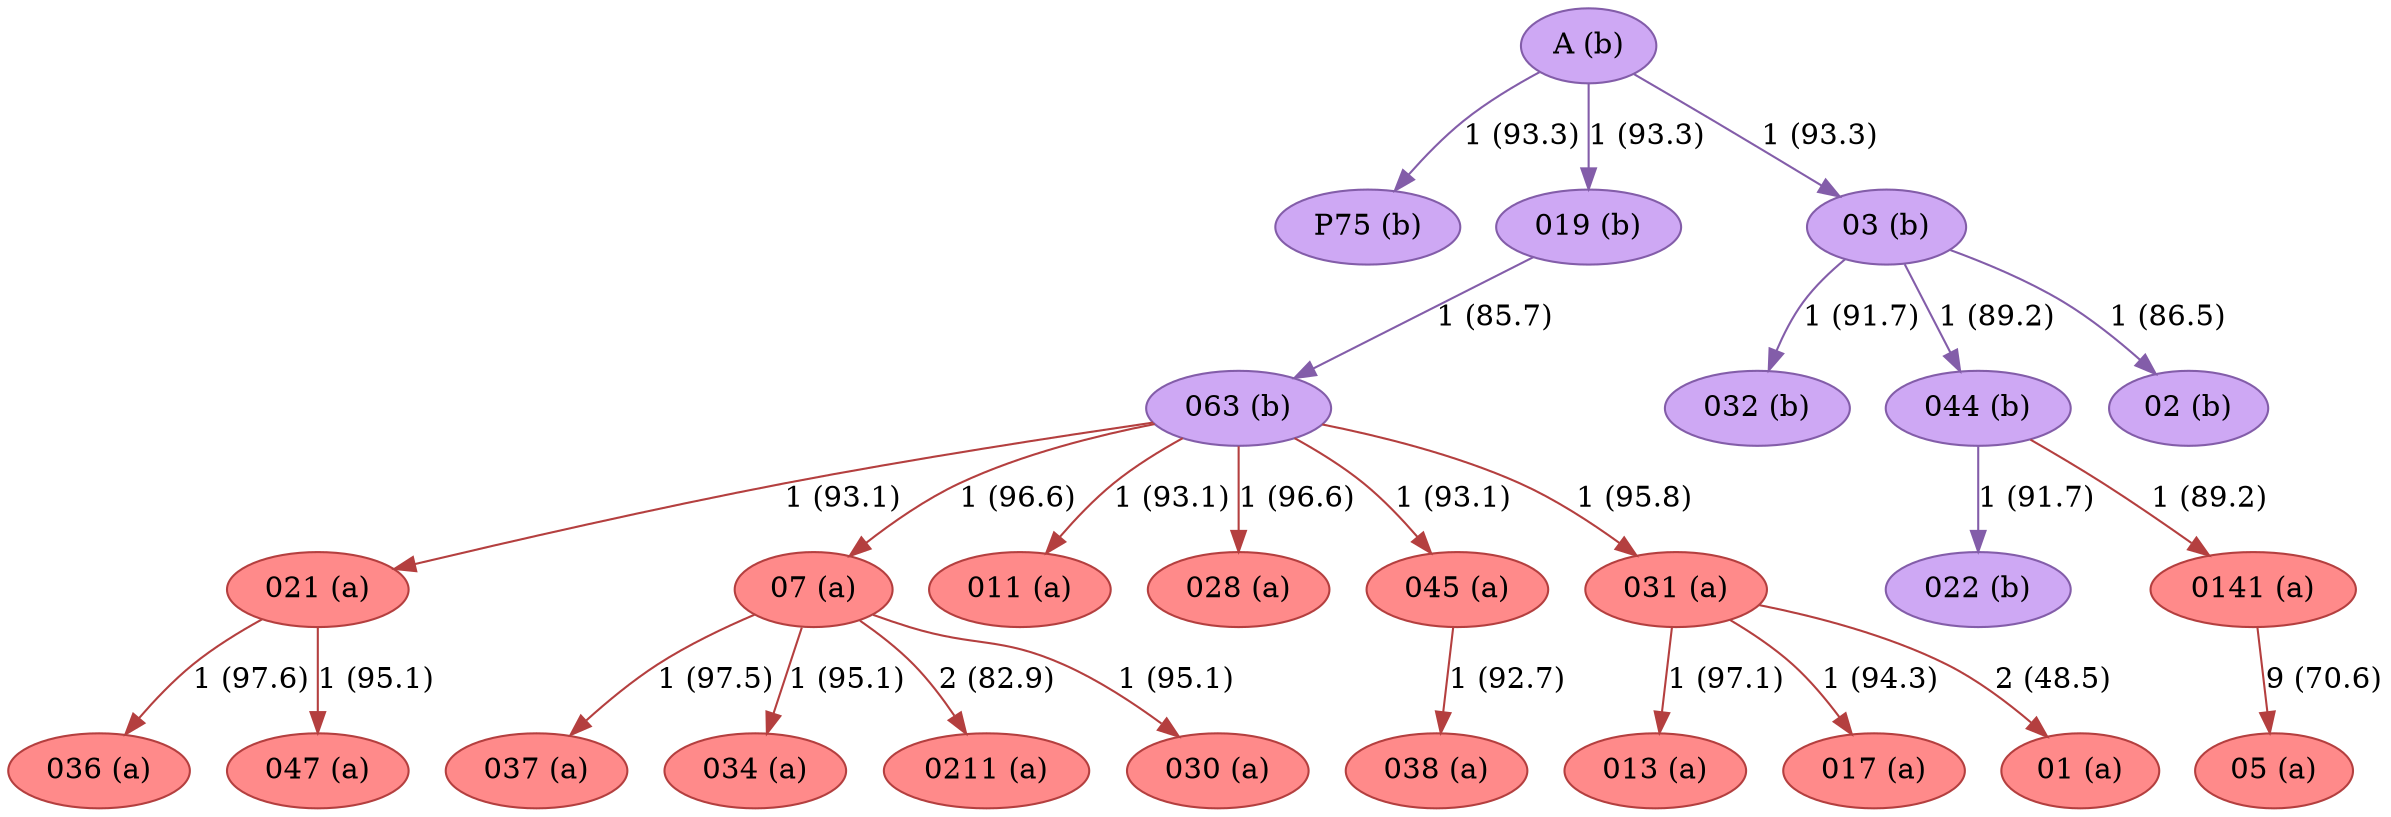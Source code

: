 strict digraph G {
"013 (a)" [fillcolor="#FF8A8A", color="#b43f3f", style=filled];
"017 (a)" [fillcolor="#FF8A8A", color="#b43f3f", style=filled];
"021 (a)" [fillcolor="#FF8A8A", color="#b43f3f", style=filled];
"037 (a)" [fillcolor="#FF8A8A", color="#b43f3f", style=filled];
"05 (a)" [fillcolor="#FF8A8A", color="#b43f3f", style=filled];
"036 (a)" [fillcolor="#FF8A8A", color="#b43f3f", style=filled];
"07 (a)" [fillcolor="#FF8A8A", color="#b43f3f", style=filled];
"022 (b)" [fillcolor="#CEA8F4", color="#835da9", style=filled];
"034 (a)" [fillcolor="#FF8A8A", color="#b43f3f", style=filled];
"0141 (a)" [fillcolor="#FF8A8A", color="#b43f3f", style=filled];
"0211 (a)" [fillcolor="#FF8A8A", color="#b43f3f", style=filled];
"01 (a)" [fillcolor="#FF8A8A", color="#b43f3f", style=filled];
"032 (b)" [fillcolor="#CEA8F4", color="#835da9", style=filled];
"044 (b)" [fillcolor="#CEA8F4", color="#835da9", style=filled];
"011 (a)" [fillcolor="#FF8A8A", color="#b43f3f", style=filled];
"038 (a)" [fillcolor="#FF8A8A", color="#b43f3f", style=filled];
"030 (a)" [fillcolor="#FF8A8A", color="#b43f3f", style=filled];
"028 (a)" [fillcolor="#FF8A8A", color="#b43f3f", style=filled];
"A (b)" [fillcolor="#CEA8F4", color="#835da9", style=filled];
"P75 (b)" [fillcolor="#CEA8F4", color="#835da9", style=filled];
"045 (a)" [fillcolor="#FF8A8A", color="#b43f3f", style=filled];
"019 (b)" [fillcolor="#CEA8F4", color="#835da9", style=filled];
"063 (b)" [fillcolor="#CEA8F4", color="#835da9", style=filled];
"047 (a)" [fillcolor="#FF8A8A", color="#b43f3f", style=filled];
"02 (b)" [fillcolor="#CEA8F4", color="#835da9", style=filled];
"03 (b)" [fillcolor="#CEA8F4", color="#835da9", style=filled];
"031 (a)" [fillcolor="#FF8A8A", color="#b43f3f", style=filled];
"021 (a)" -> "036 (a)"  [color="#b43f3f", label="1 (97.6)"];
"021 (a)" -> "047 (a)"  [color="#b43f3f", label="1 (95.1)"];
"07 (a)" -> "030 (a)"  [color="#b43f3f", label="1 (95.1)"];
"07 (a)" -> "034 (a)"  [color="#b43f3f", label="1 (95.1)"];
"07 (a)" -> "0211 (a)"  [color="#b43f3f", label="2 (82.9)"];
"07 (a)" -> "037 (a)"  [color="#b43f3f", label="1 (97.5)"];
"0141 (a)" -> "05 (a)"  [color="#b43f3f", label="9 (70.6)"];
"044 (b)" -> "0141 (a)"  [color="#b43f3f", label="1 (89.2)"];
"044 (b)" -> "022 (b)"  [color="#835da9", label="1 (91.7)"];
"A (b)" -> "03 (b)"  [color="#835da9", label="1 (93.3)"];
"A (b)" -> "P75 (b)"  [color="#835da9", label="1 (93.3)"];
"A (b)" -> "019 (b)"  [color="#835da9", label="1 (93.3)"];
"045 (a)" -> "038 (a)"  [color="#b43f3f", label="1 (92.7)"];
"019 (b)" -> "063 (b)"  [color="#835da9", label="1 (85.7)"];
"063 (b)" -> "045 (a)"  [color="#b43f3f", label="1 (93.1)"];
"063 (b)" -> "028 (a)"  [color="#b43f3f", label="1 (96.6)"];
"063 (b)" -> "011 (a)"  [color="#b43f3f", label="1 (93.1)"];
"063 (b)" -> "07 (a)"  [color="#b43f3f", label="1 (96.6)"];
"063 (b)" -> "021 (a)"  [color="#b43f3f", label="1 (93.1)"];
"063 (b)" -> "031 (a)"  [color="#b43f3f", label="1 (95.8)"];
"03 (b)" -> "032 (b)"  [color="#835da9", label="1 (91.7)"];
"03 (b)" -> "02 (b)"  [color="#835da9", label="1 (86.5)"];
"03 (b)" -> "044 (b)"  [color="#835da9", label="1 (89.2)"];
"031 (a)" -> "013 (a)"  [color="#b43f3f", label="1 (97.1)"];
"031 (a)" -> "017 (a)"  [color="#b43f3f", label="1 (94.3)"];
"031 (a)" -> "01 (a)"  [color="#b43f3f", label="2 (48.5)"];
}
